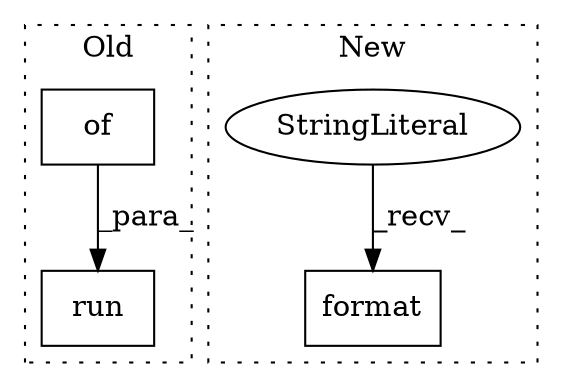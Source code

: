 digraph G {
subgraph cluster0 {
1 [label="run" a="32" s="10587,10662" l="4,1" shape="box"];
3 [label="of" a="32" s="10624,10661" l="3,1" shape="box"];
label = "Old";
style="dotted";
}
subgraph cluster1 {
2 [label="format" a="32" s="10644,10684" l="7,1" shape="box"];
4 [label="StringLiteral" a="45" s="10601" l="42" shape="ellipse"];
label = "New";
style="dotted";
}
3 -> 1 [label="_para_"];
4 -> 2 [label="_recv_"];
}